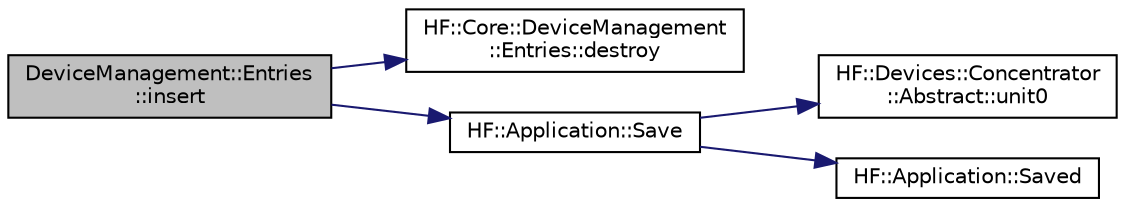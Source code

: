 digraph "DeviceManagement::Entries::insert"
{
  edge [fontname="Helvetica",fontsize="10",labelfontname="Helvetica",labelfontsize="10"];
  node [fontname="Helvetica",fontsize="10",shape=record];
  rankdir="LR";
  Node31 [label="DeviceManagement::Entries\l::insert",height=0.2,width=0.4,color="black", fillcolor="grey75", style="filled", fontcolor="black"];
  Node31 -> Node32 [color="midnightblue",fontsize="10",style="solid",fontname="Helvetica"];
  Node32 [label="HF::Core::DeviceManagement\l::Entries::destroy",height=0.2,width=0.4,color="black", fillcolor="white", style="filled",URL="$structHF_1_1Core_1_1DeviceManagement_1_1Entries.html#a2350dd09888abaf7f42a2e0d80170aee",tooltip="Destroy the given entry in the persistent storage. "];
  Node31 -> Node33 [color="midnightblue",fontsize="10",style="solid",fontname="Helvetica"];
  Node33 [label="HF::Application::Save",height=0.2,width=0.4,color="black", fillcolor="white", style="filled",URL="$group__examples.html#gaa0581a446c239d3fae170963ada22247",tooltip="Save application configuration. "];
  Node33 -> Node34 [color="midnightblue",fontsize="10",style="solid",fontname="Helvetica"];
  Node34 [label="HF::Devices::Concentrator\l::Abstract::unit0",height=0.2,width=0.4,color="black", fillcolor="white", style="filled",URL="$classHF_1_1Devices_1_1Concentrator_1_1Abstract.html#ab9e03f40e1798bcc1a643492b6064d81",tooltip="Get the unit 0 used by this concentrator device. "];
  Node33 -> Node35 [color="midnightblue",fontsize="10",style="solid",fontname="Helvetica"];
  Node35 [label="HF::Application::Saved",height=0.2,width=0.4,color="black", fillcolor="white", style="filled",URL="$group__examples.html#gab7fc21356c8d13b85f56e659e6a6e0f5",tooltip="Callback indicating that the application configuration has been saved. "];
}
